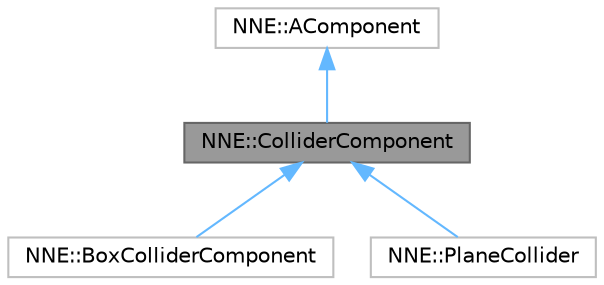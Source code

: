 digraph "NNE::ColliderComponent"
{
 // LATEX_PDF_SIZE
  bgcolor="transparent";
  edge [fontname=Helvetica,fontsize=10,labelfontname=Helvetica,labelfontsize=10];
  node [fontname=Helvetica,fontsize=10,shape=box,height=0.2,width=0.4];
  Node1 [id="Node000001",label="NNE::ColliderComponent",height=0.2,width=0.4,color="gray40", fillcolor="grey60", style="filled", fontcolor="black",tooltip=" "];
  Node2 -> Node1 [id="edge1_Node000001_Node000002",dir="back",color="steelblue1",style="solid",tooltip=" "];
  Node2 [id="Node000002",label="NNE::AComponent",height=0.2,width=0.4,color="grey75", fillcolor="white", style="filled",URL="$class_n_n_e_1_1_a_component.html",tooltip=" "];
  Node1 -> Node3 [id="edge2_Node000001_Node000003",dir="back",color="steelblue1",style="solid",tooltip=" "];
  Node3 [id="Node000003",label="NNE::BoxColliderComponent",height=0.2,width=0.4,color="grey75", fillcolor="white", style="filled",URL="$class_n_n_e_1_1_box_collider_component.html",tooltip=" "];
  Node1 -> Node4 [id="edge3_Node000001_Node000004",dir="back",color="steelblue1",style="solid",tooltip=" "];
  Node4 [id="Node000004",label="NNE::PlaneCollider",height=0.2,width=0.4,color="grey75", fillcolor="white", style="filled",URL="$class_n_n_e_1_1_plane_collider.html",tooltip=" "];
}
